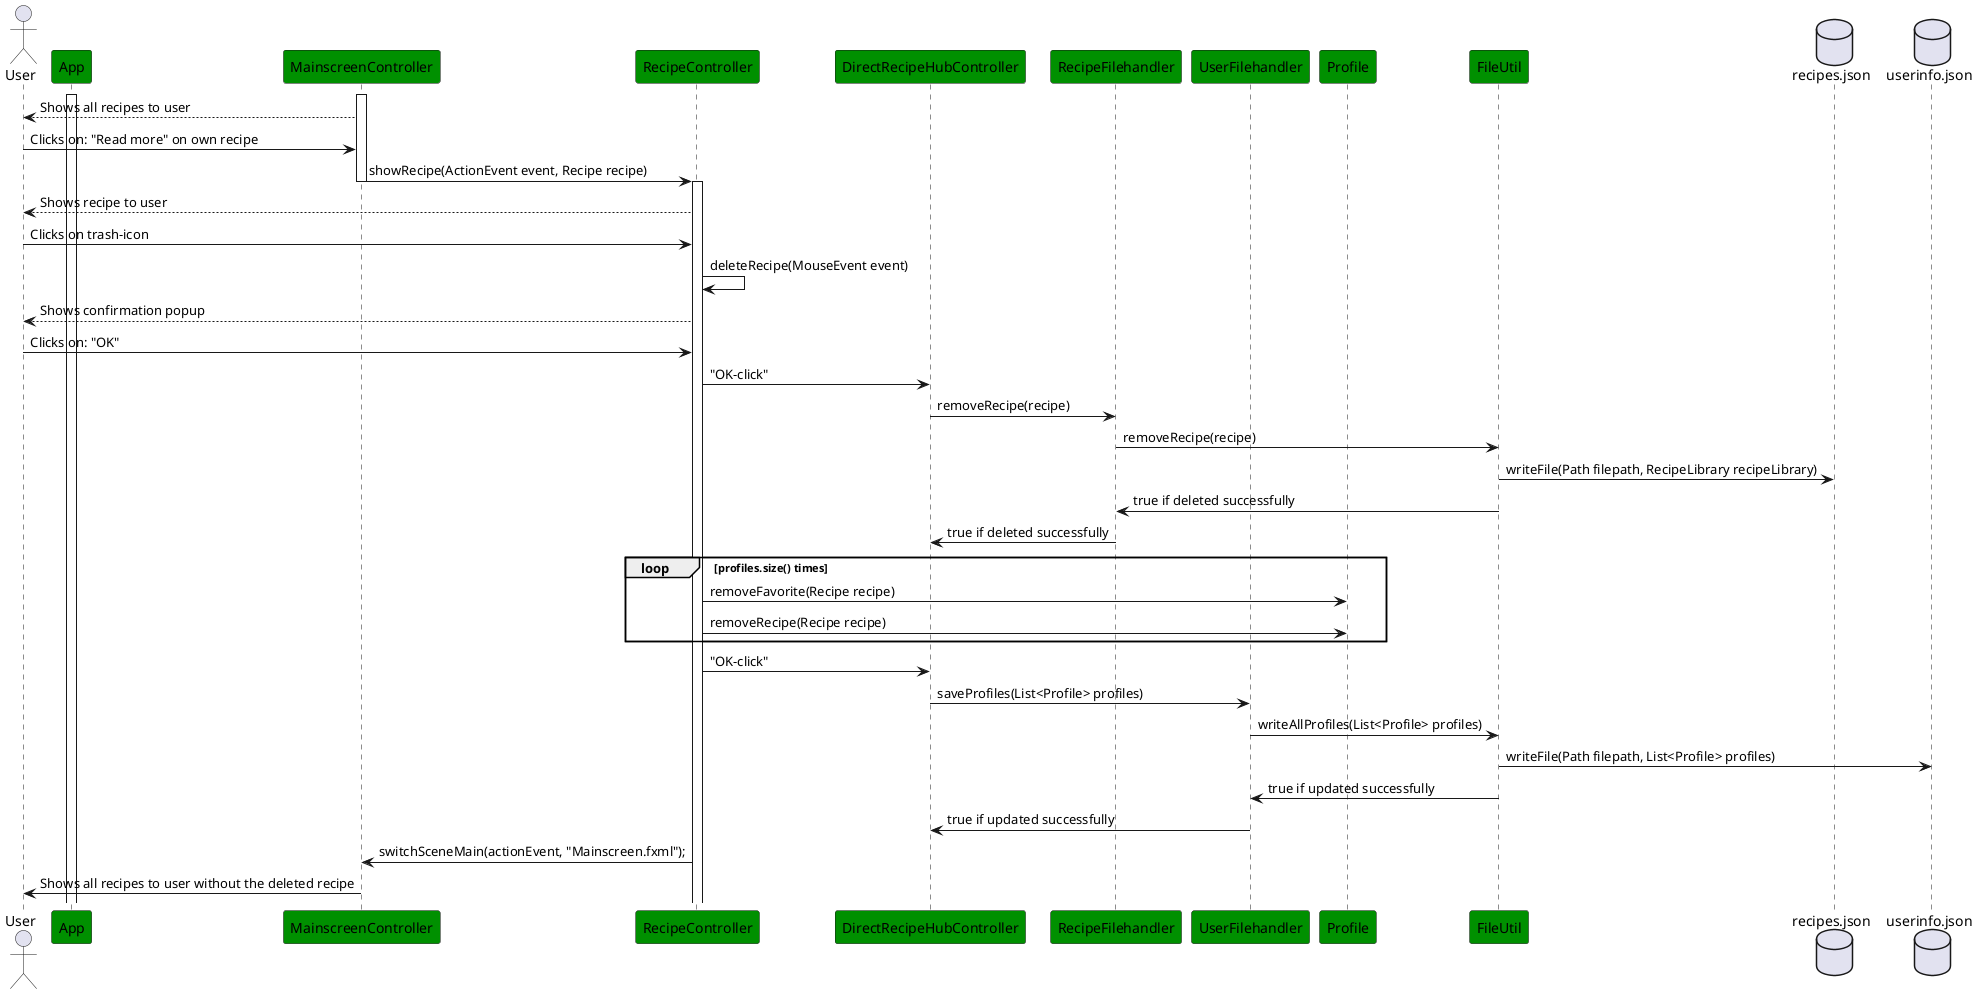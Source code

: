 @startuml sequenceDiagramUserStory4

!define MyGreen #009000

skinparam participant {
  BackgroundColor MyGreen
}

Actor User
participant App
participant MainscreenController
participant RecipeController
participant DirectRecipeHubController
participant RecipeFilehandler
participant UserFilehandler
participant Profile
participant FileUtil
database recipes.json
database userinfo.json

activate App
activate MainscreenController
User <-- MainscreenController: Shows all recipes to user
User -> MainscreenController: Clicks on: "Read more" on own recipe
MainscreenController -> RecipeController: showRecipe(ActionEvent event, Recipe recipe)
deactivate MainscreenController
activate RecipeController
User <-- RecipeController: Shows recipe to user
User -> RecipeController: Clicks on trash-icon
RecipeController -> RecipeController: deleteRecipe(MouseEvent event)
User <-- RecipeController: Shows confirmation popup
User -> RecipeController: Clicks on: "OK"
RecipeController -> DirectRecipeHubController: "OK-click"
DirectRecipeHubController -> RecipeFilehandler: removeRecipe(recipe)
RecipeFilehandler -> FileUtil: removeRecipe(recipe)
FileUtil -> recipes.json: writeFile(Path filepath, RecipeLibrary recipeLibrary)
FileUtil -> RecipeFilehandler: true if deleted successfully
RecipeFilehandler -> DirectRecipeHubController: true if deleted successfully

loop profiles.size() times
    RecipeController -> Profile: removeFavorite(Recipe recipe)
    RecipeController -> Profile: removeRecipe(Recipe recipe)
end

RecipeController -> DirectRecipeHubController: "OK-click"
DirectRecipeHubController -> UserFilehandler: saveProfiles(List<Profile> profiles)
UserFilehandler -> FileUtil: writeAllProfiles(List<Profile> profiles)
FileUtil -> userinfo.json: writeFile(Path filepath, List<Profile> profiles)
FileUtil -> UserFilehandler: true if updated successfully
UserFilehandler -> DirectRecipeHubController: true if updated successfully

RecipeController -> MainscreenController: switchSceneMain(actionEvent, "Mainscreen.fxml");
MainscreenController -> User: Shows all recipes to user without the deleted recipe
@enduml
